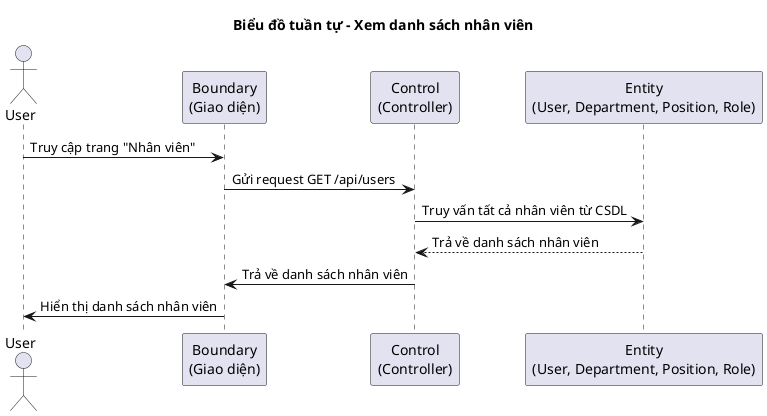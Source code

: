@startuml
actor User
participant "Boundary\n(Giao diện)" as Boundary
participant "Control\n(Controller)" as Control
participant "Entity\n(User, Department, Position, Role)" as Entity

title Biểu đồ tuần tự - Xem danh sách nhân viên

User -> Boundary : Truy cập trang "Nhân viên"
Boundary -> Control : Gửi request GET /api/users
Control -> Entity : Truy vấn tất cả nhân viên từ CSDL
Entity --> Control : Trả về danh sách nhân viên
Control -> Boundary : Trả về danh sách nhân viên
Boundary -> User : Hiển thị danh sách nhân viên
@enduml